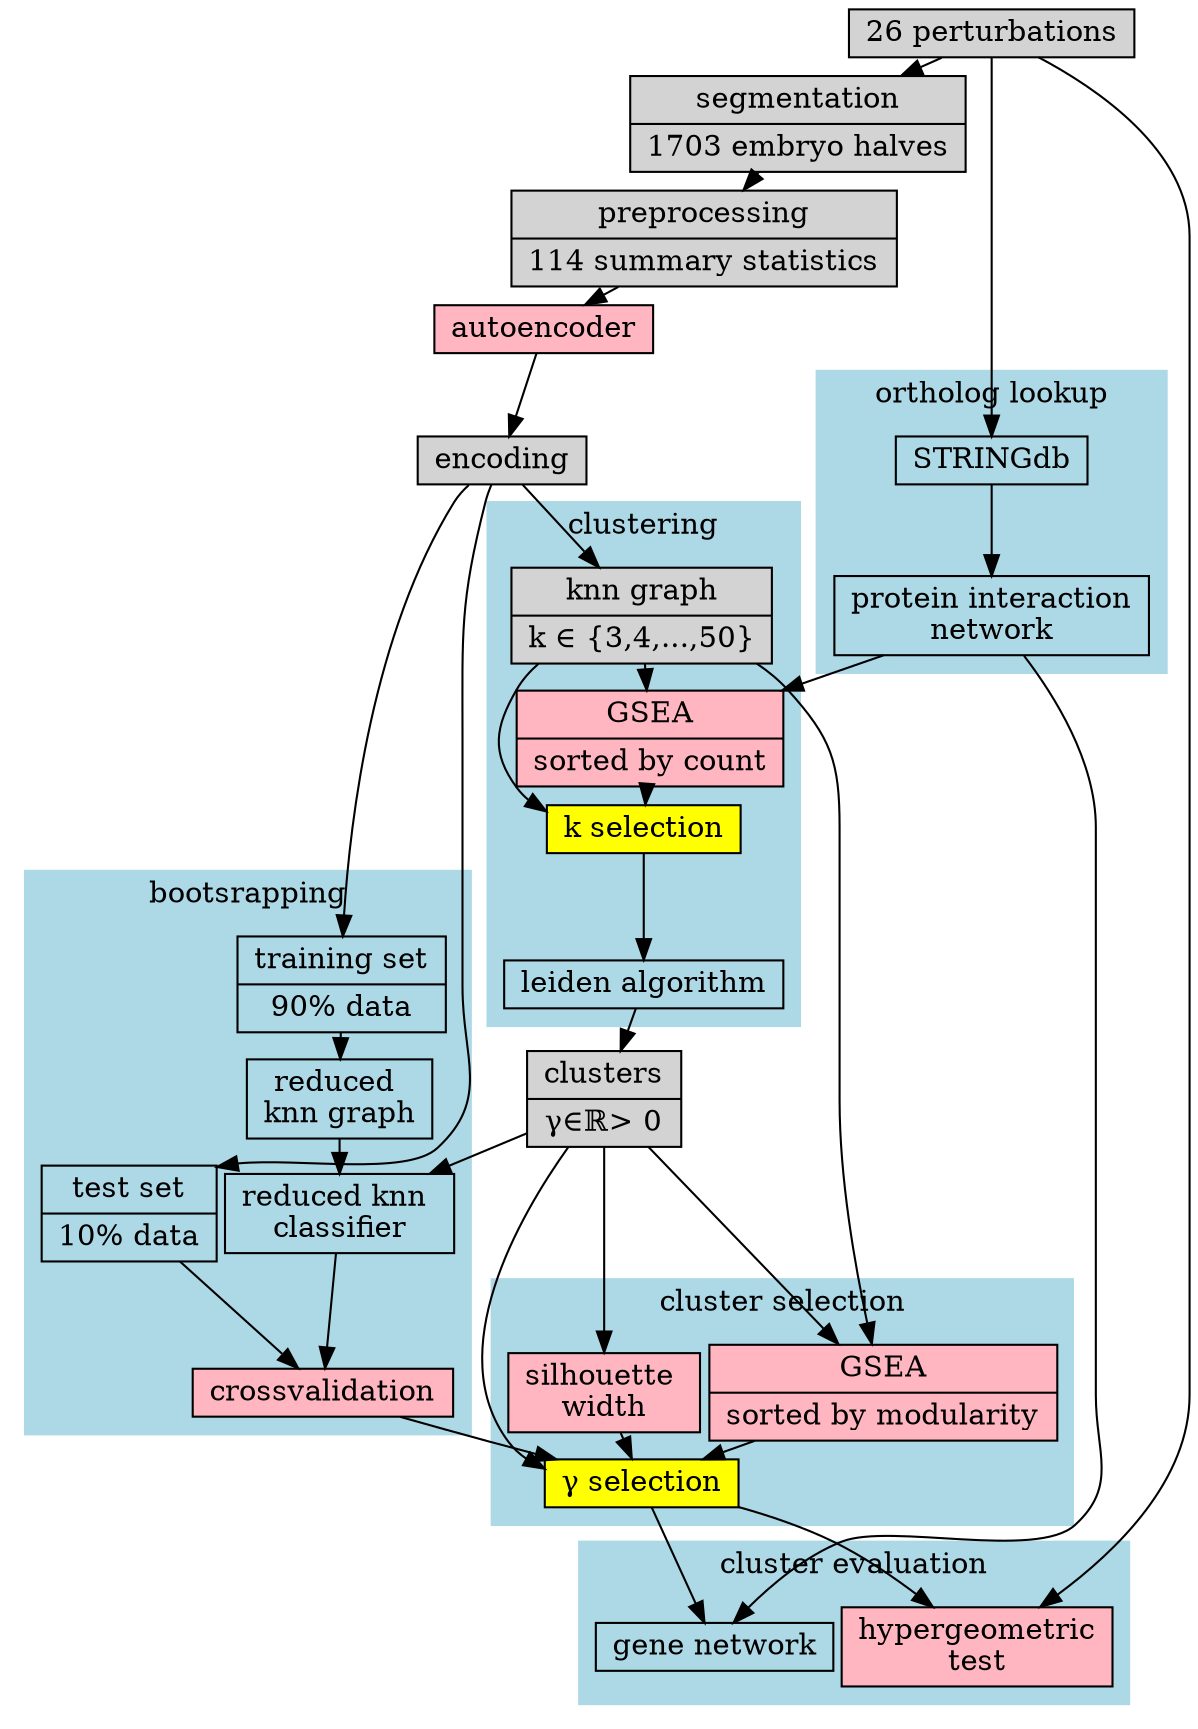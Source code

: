 digraph cluster0 {
	nodesep=.05;
	ranksep=0.05
	node [shape=record, height=.1];

	subgraph selection {
		node [style=filled; fillcolor="yellow"]
		ksel; ressel
	}

	subgraph procedure {
		node [style=filled; fillcolor="lightpink"]
		e; cv; sil; gsea0; gsea1; hyper
	}

	subgraph param {
		node [style=filled; fillcolor="lightgrey"]
		pheno; a; b; c; knn; clust
	}

	subgraph clusterortho {
		style=filled;
		color=lightblue;
		label="ortholog lookup";
		sdb; prot; 
	}

	subgraph cluster4 {
		style=filled;
		color=lightblue;
		label="clustering";
		knn; gsea0; ksel; leiden
	}

	subgraph clustersel {
		style=filled;
		color=lightblue;
		label="cluster selection";
		sil; gsea1; ressel
	}


	subgraph cluster5 {
		style=filled;
		color=lightblue;
		label="bootsrapping";
		train; test; knnsub; classifier; cv
	}

	subgraph clustereval {
		style=filled;
		color=lightblue;
		label="cluster evaluation"
		hyper; gene
	}

	pheno [label="26 perturbations"];
	a [label="{<a0> segmentation | 1703 embryo halves}"];
	b [label="{<b0> preprocessing | 114 summary statistics}"];

	e [label="autoencoder"]

	c [label="encoding"];
	knn [label="{<a> knn graph | k ∈ \{3,4,...,50\}}"];
	sil [label="silhouette \nwidth"];
	leiden [label="leiden algorithm"];
	clust [label="{<a> clusters | <b> γ ∈ ℝ \> 0}"]

	train [label="{training set | 90% data}"];
	test [label="{test set | 10% data}"];
	knnsub [label="reduced \nknn graph"];
	classifier [label="reduced knn \nclassifier"];
	cv [label="crossvalidation"];
	
	hyper [label="hypergeometric\ntest"];

	sdb [label="{STRINGdb}"]
	prot [label="protein interaction\nnetwork"]
	gsea0 [label="{<a> GSEA | <b> sorted by count}"]
	gsea1 [label="{GSEA | sorted by modularity}"]
	
	ksel [label="k selection"]
	ressel [label="γ selection"]

	gene [label="gene network"]

	pheno -> {a hyper};
	a -> b -> e -> c -> knn -> ksel -> leiden -> clust -> classifier;
	c -> {train; test}
	
	train -> knnsub -> classifier -> cv
	test -> cv -> ressel;
	clust -> sil -> ressel;

	pheno -> sdb -> prot ->  gsea0 -> ksel
	clust -> gsea1 -> ressel -> hyper
	clust -> ressel

	knn -> {gsea0; gsea1}

	prot -> gene
	ressel -> gene
}





